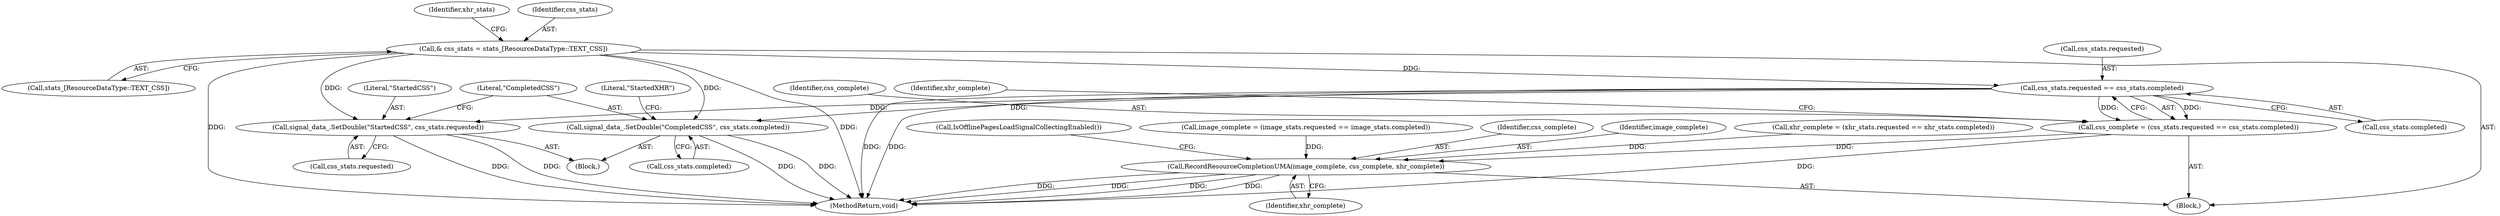 digraph "1_Chrome_35eb28748d45b87695a69eceffaff73a0be476af_1@array" {
"1000178" [label="(Call,& css_stats = stats_[ResourceDataType::TEXT_CSS])"];
"1000202" [label="(Call,css_stats.requested == css_stats.completed)"];
"1000200" [label="(Call,css_complete = (css_stats.requested == css_stats.completed))"];
"1000219" [label="(Call,RecordResourceCompletionUMA(image_complete, css_complete, xhr_complete))"];
"1000236" [label="(Call,signal_data_.SetDouble(\"StartedCSS\", css_stats.requested))"];
"1000241" [label="(Call,signal_data_.SetDouble(\"CompletedCSS\", css_stats.completed))"];
"1000210" [label="(Call,xhr_complete = (xhr_stats.requested == xhr_stats.completed))"];
"1000242" [label="(Literal,\"CompletedCSS\")"];
"1000200" [label="(Call,css_complete = (css_stats.requested == css_stats.completed))"];
"1000201" [label="(Identifier,css_complete)"];
"1000224" [label="(Call,IsOfflinePagesLoadSignalCollectingEnabled())"];
"1000185" [label="(Identifier,xhr_stats)"];
"1000179" [label="(Identifier,css_stats)"];
"1000178" [label="(Call,& css_stats = stats_[ResourceDataType::TEXT_CSS])"];
"1000237" [label="(Literal,\"StartedCSS\")"];
"1000222" [label="(Identifier,xhr_complete)"];
"1000225" [label="(Block,)"];
"1000206" [label="(Call,css_stats.completed)"];
"1000180" [label="(Call,stats_[ResourceDataType::TEXT_CSS])"];
"1000190" [label="(Call,image_complete = (image_stats.requested == image_stats.completed))"];
"1000202" [label="(Call,css_stats.requested == css_stats.completed)"];
"1000219" [label="(Call,RecordResourceCompletionUMA(image_complete, css_complete, xhr_complete))"];
"1000101" [label="(Block,)"];
"1000203" [label="(Call,css_stats.requested)"];
"1000221" [label="(Identifier,css_complete)"];
"1000243" [label="(Call,css_stats.completed)"];
"1000241" [label="(Call,signal_data_.SetDouble(\"CompletedCSS\", css_stats.completed))"];
"1000211" [label="(Identifier,xhr_complete)"];
"1000220" [label="(Identifier,image_complete)"];
"1000238" [label="(Call,css_stats.requested)"];
"1000247" [label="(Literal,\"StartedXHR\")"];
"1000356" [label="(MethodReturn,void)"];
"1000236" [label="(Call,signal_data_.SetDouble(\"StartedCSS\", css_stats.requested))"];
"1000178" -> "1000101"  [label="AST: "];
"1000178" -> "1000180"  [label="CFG: "];
"1000179" -> "1000178"  [label="AST: "];
"1000180" -> "1000178"  [label="AST: "];
"1000185" -> "1000178"  [label="CFG: "];
"1000178" -> "1000356"  [label="DDG: "];
"1000178" -> "1000356"  [label="DDG: "];
"1000178" -> "1000202"  [label="DDG: "];
"1000178" -> "1000236"  [label="DDG: "];
"1000178" -> "1000241"  [label="DDG: "];
"1000202" -> "1000200"  [label="AST: "];
"1000202" -> "1000206"  [label="CFG: "];
"1000203" -> "1000202"  [label="AST: "];
"1000206" -> "1000202"  [label="AST: "];
"1000200" -> "1000202"  [label="CFG: "];
"1000202" -> "1000356"  [label="DDG: "];
"1000202" -> "1000356"  [label="DDG: "];
"1000202" -> "1000200"  [label="DDG: "];
"1000202" -> "1000200"  [label="DDG: "];
"1000202" -> "1000236"  [label="DDG: "];
"1000202" -> "1000241"  [label="DDG: "];
"1000200" -> "1000101"  [label="AST: "];
"1000201" -> "1000200"  [label="AST: "];
"1000211" -> "1000200"  [label="CFG: "];
"1000200" -> "1000356"  [label="DDG: "];
"1000200" -> "1000219"  [label="DDG: "];
"1000219" -> "1000101"  [label="AST: "];
"1000219" -> "1000222"  [label="CFG: "];
"1000220" -> "1000219"  [label="AST: "];
"1000221" -> "1000219"  [label="AST: "];
"1000222" -> "1000219"  [label="AST: "];
"1000224" -> "1000219"  [label="CFG: "];
"1000219" -> "1000356"  [label="DDG: "];
"1000219" -> "1000356"  [label="DDG: "];
"1000219" -> "1000356"  [label="DDG: "];
"1000219" -> "1000356"  [label="DDG: "];
"1000190" -> "1000219"  [label="DDG: "];
"1000210" -> "1000219"  [label="DDG: "];
"1000236" -> "1000225"  [label="AST: "];
"1000236" -> "1000238"  [label="CFG: "];
"1000237" -> "1000236"  [label="AST: "];
"1000238" -> "1000236"  [label="AST: "];
"1000242" -> "1000236"  [label="CFG: "];
"1000236" -> "1000356"  [label="DDG: "];
"1000236" -> "1000356"  [label="DDG: "];
"1000241" -> "1000225"  [label="AST: "];
"1000241" -> "1000243"  [label="CFG: "];
"1000242" -> "1000241"  [label="AST: "];
"1000243" -> "1000241"  [label="AST: "];
"1000247" -> "1000241"  [label="CFG: "];
"1000241" -> "1000356"  [label="DDG: "];
"1000241" -> "1000356"  [label="DDG: "];
}
